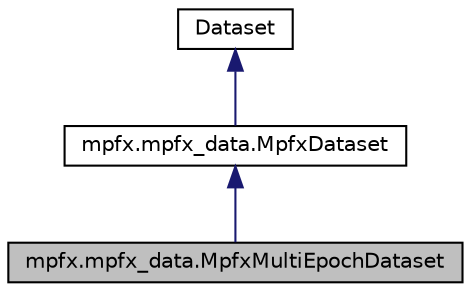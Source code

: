 digraph G
{
  edge [fontname="Helvetica",fontsize="10",labelfontname="Helvetica",labelfontsize="10"];
  node [fontname="Helvetica",fontsize="10",shape=record];
  Node1 [label="mpfx.mpfx_data.MpfxMultiEpochDataset",height=0.2,width=0.4,color="black", fillcolor="grey75", style="filled" fontcolor="black"];
  Node2 -> Node1 [dir=back,color="midnightblue",fontsize="10",style="solid",fontname="Helvetica"];
  Node2 [label="mpfx.mpfx_data.MpfxDataset",height=0.2,width=0.4,color="black", fillcolor="white", style="filled",URL="$classmpfx_1_1mpfx__data_1_1MpfxDataset.html",tooltip="Represent a source dataset."];
  Node3 -> Node2 [dir=back,color="midnightblue",fontsize="10",style="solid",fontname="Helvetica"];
  Node3 [label="Dataset",height=0.2,width=0.4,color="black", fillcolor="white", style="filled",URL="$classDataset.html"];
}
